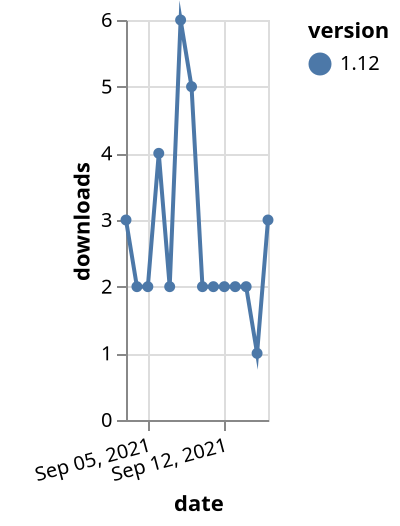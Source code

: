 {"$schema": "https://vega.github.io/schema/vega-lite/v5.json", "description": "A simple bar chart with embedded data.", "data": {"values": [{"date": "2021-09-03", "total": 3377, "delta": 3, "version": "1.12"}, {"date": "2021-09-04", "total": 3379, "delta": 2, "version": "1.12"}, {"date": "2021-09-05", "total": 3381, "delta": 2, "version": "1.12"}, {"date": "2021-09-06", "total": 3385, "delta": 4, "version": "1.12"}, {"date": "2021-09-07", "total": 3387, "delta": 2, "version": "1.12"}, {"date": "2021-09-08", "total": 3393, "delta": 6, "version": "1.12"}, {"date": "2021-09-09", "total": 3398, "delta": 5, "version": "1.12"}, {"date": "2021-09-10", "total": 3400, "delta": 2, "version": "1.12"}, {"date": "2021-09-11", "total": 3402, "delta": 2, "version": "1.12"}, {"date": "2021-09-12", "total": 3404, "delta": 2, "version": "1.12"}, {"date": "2021-09-13", "total": 3406, "delta": 2, "version": "1.12"}, {"date": "2021-09-14", "total": 3408, "delta": 2, "version": "1.12"}, {"date": "2021-09-15", "total": 3409, "delta": 1, "version": "1.12"}, {"date": "2021-09-16", "total": 3412, "delta": 3, "version": "1.12"}]}, "width": "container", "mark": {"type": "line", "point": {"filled": true}}, "encoding": {"x": {"field": "date", "type": "temporal", "timeUnit": "yearmonthdate", "title": "date", "axis": {"labelAngle": -15}}, "y": {"field": "delta", "type": "quantitative", "title": "downloads"}, "color": {"field": "version", "type": "nominal"}, "tooltip": {"field": "delta"}}}